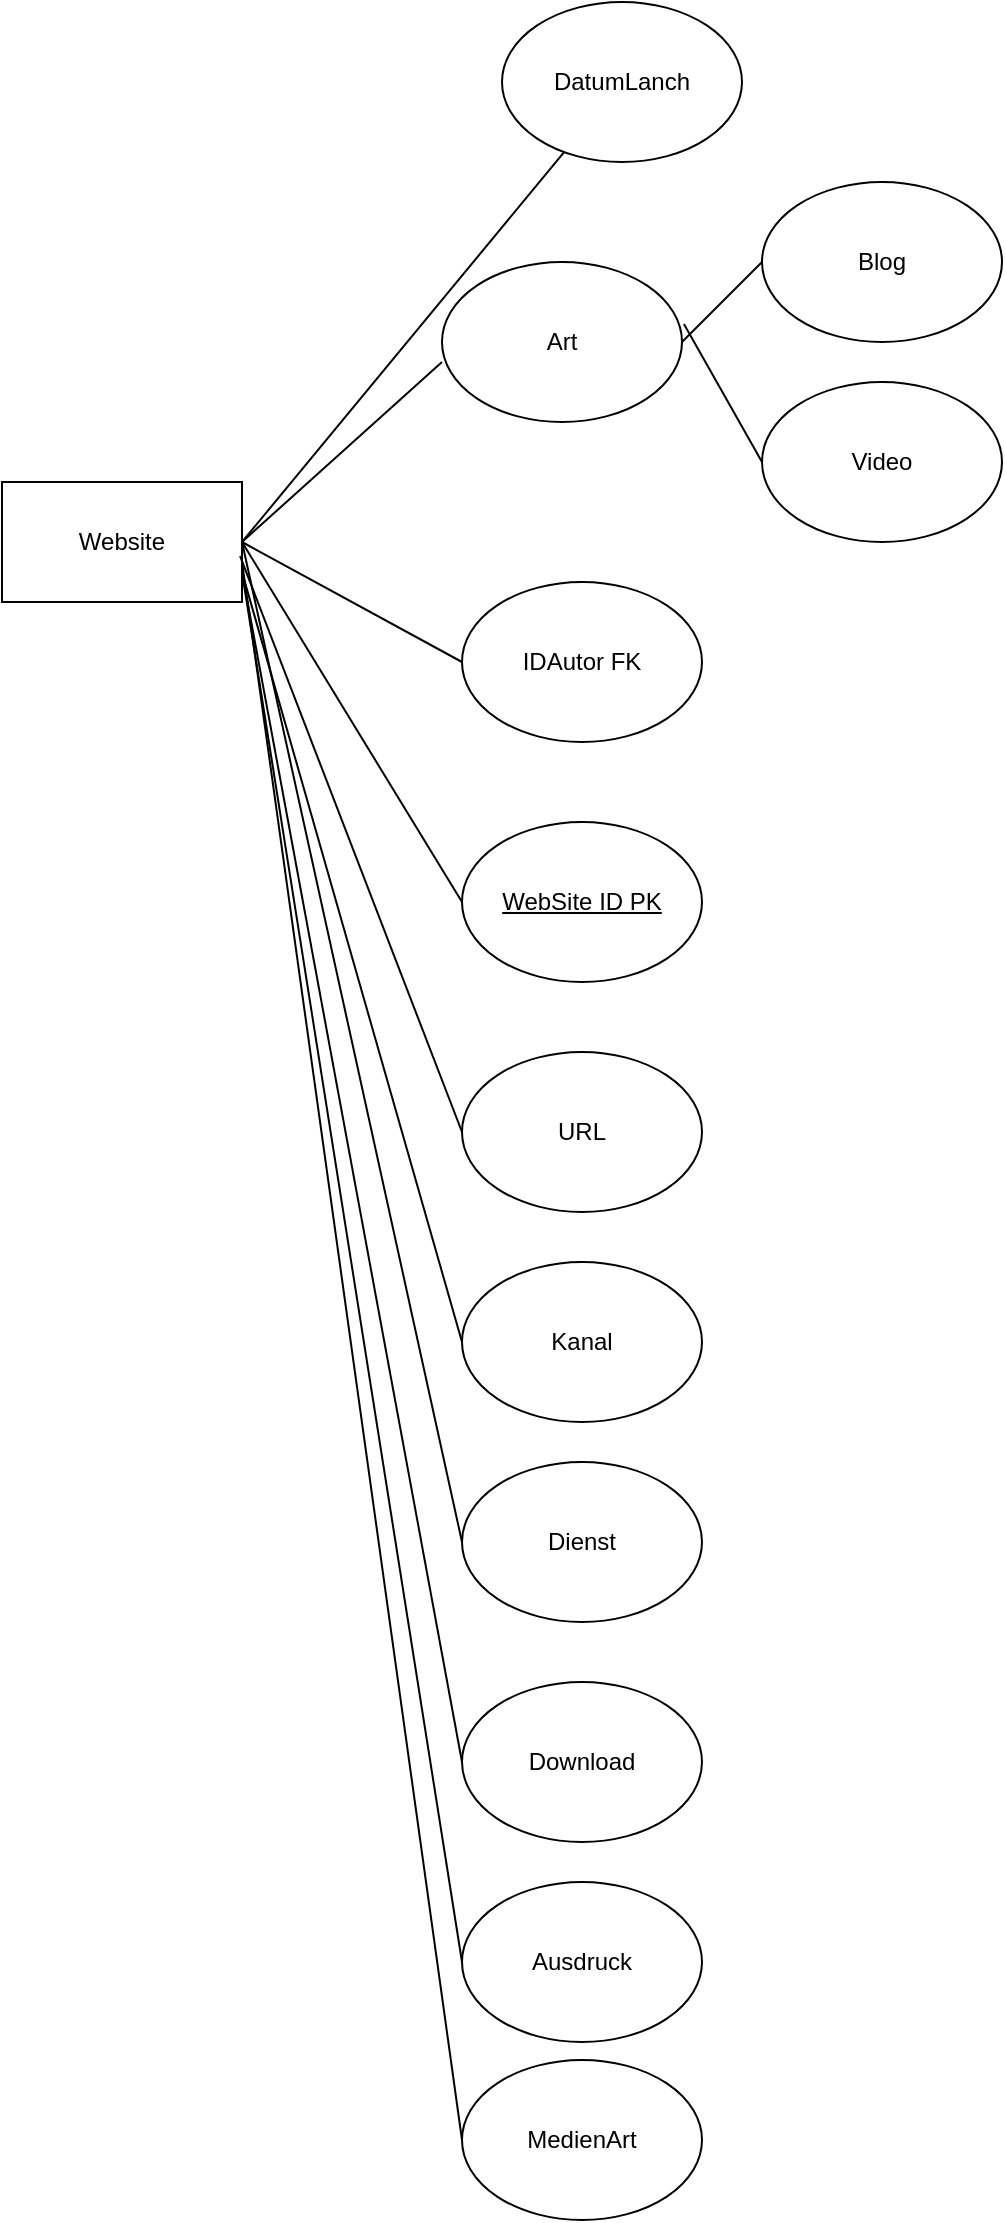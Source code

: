 <mxfile version="27.0.5">
  <diagram name="Seite-1" id="ZQmTYkAcFTUCffqxR_nn">
    <mxGraphModel dx="1426" dy="849" grid="1" gridSize="10" guides="1" tooltips="1" connect="1" arrows="1" fold="1" page="1" pageScale="1" pageWidth="827" pageHeight="1169" math="0" shadow="0">
      <root>
        <mxCell id="0" />
        <mxCell id="1" parent="0" />
        <mxCell id="VNqW8HQa9NmK4Hipr0xX-1" value="Website" style="rounded=0;whiteSpace=wrap;html=1;" parent="1" vertex="1">
          <mxGeometry x="240" y="300" width="120" height="60" as="geometry" />
        </mxCell>
        <mxCell id="VNqW8HQa9NmK4Hipr0xX-2" value="Art" style="ellipse;whiteSpace=wrap;html=1;" parent="1" vertex="1">
          <mxGeometry x="460" y="190" width="120" height="80" as="geometry" />
        </mxCell>
        <mxCell id="VNqW8HQa9NmK4Hipr0xX-19" style="rounded=0;orthogonalLoop=1;jettySize=auto;html=1;exitX=0;exitY=0.5;exitDx=0;exitDy=0;entryX=1;entryY=0.5;entryDx=0;entryDy=0;endArrow=none;startFill=0;" parent="1" source="VNqW8HQa9NmK4Hipr0xX-3" target="VNqW8HQa9NmK4Hipr0xX-2" edge="1">
          <mxGeometry relative="1" as="geometry" />
        </mxCell>
        <mxCell id="VNqW8HQa9NmK4Hipr0xX-3" value="Blog" style="ellipse;whiteSpace=wrap;html=1;" parent="1" vertex="1">
          <mxGeometry x="620" y="150" width="120" height="80" as="geometry" />
        </mxCell>
        <mxCell id="VNqW8HQa9NmK4Hipr0xX-20" style="rounded=0;orthogonalLoop=1;jettySize=auto;html=1;exitX=0;exitY=0.5;exitDx=0;exitDy=0;endArrow=none;startFill=0;entryX=1.008;entryY=0.388;entryDx=0;entryDy=0;entryPerimeter=0;" parent="1" source="VNqW8HQa9NmK4Hipr0xX-4" target="VNqW8HQa9NmK4Hipr0xX-2" edge="1">
          <mxGeometry relative="1" as="geometry">
            <mxPoint x="610" y="230" as="targetPoint" />
          </mxGeometry>
        </mxCell>
        <mxCell id="VNqW8HQa9NmK4Hipr0xX-4" value="Video" style="ellipse;whiteSpace=wrap;html=1;" parent="1" vertex="1">
          <mxGeometry x="620" y="250" width="120" height="80" as="geometry" />
        </mxCell>
        <mxCell id="VNqW8HQa9NmK4Hipr0xX-13" style="rounded=0;orthogonalLoop=1;jettySize=auto;html=1;exitX=0;exitY=0.5;exitDx=0;exitDy=0;entryX=1;entryY=0.5;entryDx=0;entryDy=0;endArrow=none;startFill=0;" parent="1" source="VNqW8HQa9NmK4Hipr0xX-5" target="VNqW8HQa9NmK4Hipr0xX-1" edge="1">
          <mxGeometry relative="1" as="geometry" />
        </mxCell>
        <mxCell id="VNqW8HQa9NmK4Hipr0xX-5" value="IDAutor FK" style="ellipse;whiteSpace=wrap;html=1;" parent="1" vertex="1">
          <mxGeometry x="470" y="350" width="120" height="80" as="geometry" />
        </mxCell>
        <mxCell id="VNqW8HQa9NmK4Hipr0xX-14" style="rounded=0;orthogonalLoop=1;jettySize=auto;html=1;exitX=0;exitY=0.5;exitDx=0;exitDy=0;entryX=1;entryY=0.5;entryDx=0;entryDy=0;endArrow=none;startFill=0;" parent="1" source="VNqW8HQa9NmK4Hipr0xX-6" target="VNqW8HQa9NmK4Hipr0xX-1" edge="1">
          <mxGeometry relative="1" as="geometry" />
        </mxCell>
        <mxCell id="VNqW8HQa9NmK4Hipr0xX-6" value="&lt;u&gt;WebSite ID PK&lt;/u&gt;" style="ellipse;whiteSpace=wrap;html=1;" parent="1" vertex="1">
          <mxGeometry x="470" y="470" width="120" height="80" as="geometry" />
        </mxCell>
        <mxCell id="VNqW8HQa9NmK4Hipr0xX-7" value="URL" style="ellipse;whiteSpace=wrap;html=1;" parent="1" vertex="1">
          <mxGeometry x="470" y="585" width="120" height="80" as="geometry" />
        </mxCell>
        <mxCell id="VNqW8HQa9NmK4Hipr0xX-16" style="rounded=0;orthogonalLoop=1;jettySize=auto;html=1;exitX=0;exitY=0.5;exitDx=0;exitDy=0;entryX=1;entryY=0.75;entryDx=0;entryDy=0;endArrow=none;startFill=0;" parent="1" source="VNqW8HQa9NmK4Hipr0xX-8" target="VNqW8HQa9NmK4Hipr0xX-1" edge="1">
          <mxGeometry relative="1" as="geometry" />
        </mxCell>
        <mxCell id="VNqW8HQa9NmK4Hipr0xX-8" value="Kanal" style="ellipse;whiteSpace=wrap;html=1;" parent="1" vertex="1">
          <mxGeometry x="470" y="690" width="120" height="80" as="geometry" />
        </mxCell>
        <mxCell id="VNqW8HQa9NmK4Hipr0xX-17" style="rounded=0;orthogonalLoop=1;jettySize=auto;html=1;exitX=0;exitY=0.5;exitDx=0;exitDy=0;entryX=1;entryY=0.5;entryDx=0;entryDy=0;endArrow=none;startFill=0;" parent="1" source="VNqW8HQa9NmK4Hipr0xX-9" target="VNqW8HQa9NmK4Hipr0xX-1" edge="1">
          <mxGeometry relative="1" as="geometry" />
        </mxCell>
        <mxCell id="VNqW8HQa9NmK4Hipr0xX-9" value="Dienst" style="ellipse;whiteSpace=wrap;html=1;" parent="1" vertex="1">
          <mxGeometry x="470" y="790" width="120" height="80" as="geometry" />
        </mxCell>
        <mxCell id="VNqW8HQa9NmK4Hipr0xX-18" style="rounded=0;orthogonalLoop=1;jettySize=auto;html=1;exitX=0;exitY=0.5;exitDx=0;exitDy=0;entryX=1;entryY=0.75;entryDx=0;entryDy=0;endArrow=none;startFill=0;" parent="1" source="VNqW8HQa9NmK4Hipr0xX-10" target="VNqW8HQa9NmK4Hipr0xX-1" edge="1">
          <mxGeometry relative="1" as="geometry" />
        </mxCell>
        <mxCell id="VNqW8HQa9NmK4Hipr0xX-10" value="Download" style="ellipse;whiteSpace=wrap;html=1;" parent="1" vertex="1">
          <mxGeometry x="470" y="900" width="120" height="80" as="geometry" />
        </mxCell>
        <mxCell id="2d8WAXMitzLmC__VHuza-1" style="rounded=0;orthogonalLoop=1;jettySize=auto;html=1;exitX=0;exitY=0.5;exitDx=0;exitDy=0;entryX=1;entryY=0.75;entryDx=0;entryDy=0;endArrow=none;startFill=0;" edge="1" parent="1" source="VNqW8HQa9NmK4Hipr0xX-11" target="VNqW8HQa9NmK4Hipr0xX-1">
          <mxGeometry relative="1" as="geometry" />
        </mxCell>
        <mxCell id="VNqW8HQa9NmK4Hipr0xX-11" value="Ausdruck" style="ellipse;whiteSpace=wrap;html=1;" parent="1" vertex="1">
          <mxGeometry x="470" y="1000" width="120" height="80" as="geometry" />
        </mxCell>
        <mxCell id="VNqW8HQa9NmK4Hipr0xX-12" style="rounded=0;orthogonalLoop=1;jettySize=auto;html=1;entryX=0;entryY=0.625;entryDx=0;entryDy=0;entryPerimeter=0;endArrow=none;startFill=0;exitX=1;exitY=0.5;exitDx=0;exitDy=0;" parent="1" source="VNqW8HQa9NmK4Hipr0xX-1" target="VNqW8HQa9NmK4Hipr0xX-2" edge="1">
          <mxGeometry relative="1" as="geometry">
            <mxPoint x="330" y="320" as="sourcePoint" />
          </mxGeometry>
        </mxCell>
        <mxCell id="VNqW8HQa9NmK4Hipr0xX-15" style="rounded=0;orthogonalLoop=1;jettySize=auto;html=1;exitX=0;exitY=0.5;exitDx=0;exitDy=0;entryX=0.992;entryY=0.617;entryDx=0;entryDy=0;entryPerimeter=0;endArrow=none;startFill=0;" parent="1" source="VNqW8HQa9NmK4Hipr0xX-7" target="VNqW8HQa9NmK4Hipr0xX-1" edge="1">
          <mxGeometry relative="1" as="geometry" />
        </mxCell>
        <mxCell id="nmyvr3roE8XNZxyhJFNA-2" style="rounded=0;orthogonalLoop=1;jettySize=auto;html=1;entryX=1;entryY=0.5;entryDx=0;entryDy=0;endArrow=none;startFill=0;" parent="1" source="nmyvr3roE8XNZxyhJFNA-1" target="VNqW8HQa9NmK4Hipr0xX-1" edge="1">
          <mxGeometry relative="1" as="geometry" />
        </mxCell>
        <mxCell id="nmyvr3roE8XNZxyhJFNA-1" value="DatumLanch" style="ellipse;whiteSpace=wrap;html=1;" parent="1" vertex="1">
          <mxGeometry x="490" y="60" width="120" height="80" as="geometry" />
        </mxCell>
        <mxCell id="2d8WAXMitzLmC__VHuza-3" style="rounded=0;orthogonalLoop=1;jettySize=auto;html=1;exitX=0;exitY=0.5;exitDx=0;exitDy=0;endArrow=none;startFill=0;" edge="1" parent="1" source="2d8WAXMitzLmC__VHuza-2">
          <mxGeometry relative="1" as="geometry">
            <mxPoint x="360" y="340" as="targetPoint" />
          </mxGeometry>
        </mxCell>
        <mxCell id="2d8WAXMitzLmC__VHuza-2" value="MedienArt" style="ellipse;whiteSpace=wrap;html=1;" vertex="1" parent="1">
          <mxGeometry x="470" y="1089" width="120" height="80" as="geometry" />
        </mxCell>
      </root>
    </mxGraphModel>
  </diagram>
</mxfile>
